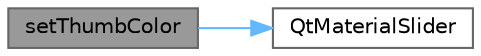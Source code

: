 digraph "setThumbColor"
{
 // LATEX_PDF_SIZE
  bgcolor="transparent";
  edge [fontname=Helvetica,fontsize=10,labelfontname=Helvetica,labelfontsize=10];
  node [fontname=Helvetica,fontsize=10,shape=box,height=0.2,width=0.4];
  rankdir="LR";
  Node1 [id="Node000001",label="setThumbColor",height=0.2,width=0.4,color="gray40", fillcolor="grey60", style="filled", fontcolor="black",tooltip="设置滑块颜色"];
  Node1 -> Node2 [id="edge1_Node000001_Node000002",color="steelblue1",style="solid",tooltip=" "];
  Node2 [id="Node000002",label="QtMaterialSlider",height=0.2,width=0.4,color="grey40", fillcolor="white", style="filled",URL="$class_qt_material_slider.html#aca4b3f4fc19f287254cfdc870bf82ead",tooltip="构造函数"];
}
